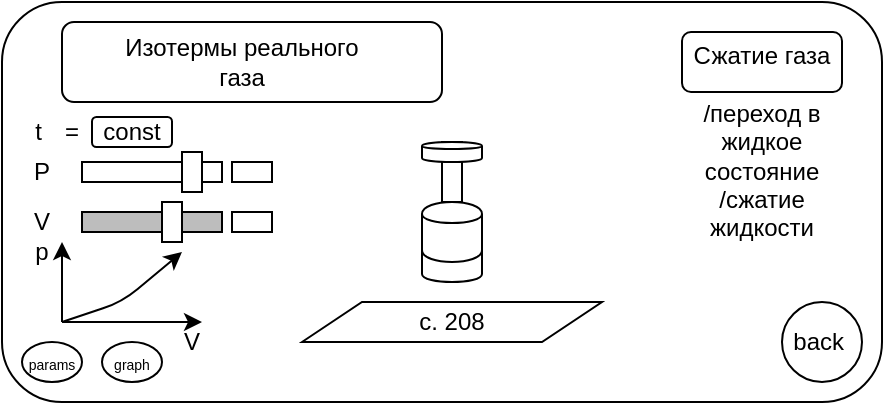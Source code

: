 <mxfile version="12.5.5" type="device"><diagram id="2E16KSJu8CzHRhpMUWWK" name="Page-1"><mxGraphModel dx="777" dy="506" grid="1" gridSize="10" guides="1" tooltips="1" connect="1" arrows="1" fold="1" page="1" pageScale="1" pageWidth="827" pageHeight="1169" math="0" shadow="0"><root><mxCell id="0"/><mxCell id="1" parent="0"/><mxCell id="jHHMCX33FU2J3n3sGqX1-1" value="" style="rounded=1;whiteSpace=wrap;html=1;" vertex="1" parent="1"><mxGeometry x="120" y="160" width="440" height="200" as="geometry"/></mxCell><mxCell id="jHHMCX33FU2J3n3sGqX1-2" value="" style="group" vertex="1" connectable="0" parent="1"><mxGeometry x="150" y="170" width="190" height="40" as="geometry"/></mxCell><mxCell id="jHHMCX33FU2J3n3sGqX1-3" value="" style="rounded=1;whiteSpace=wrap;html=1;" vertex="1" parent="jHHMCX33FU2J3n3sGqX1-2"><mxGeometry width="190" height="40" as="geometry"/></mxCell><mxCell id="jHHMCX33FU2J3n3sGqX1-4" value="Изотермы реального газа" style="text;html=1;strokeColor=none;fillColor=none;align=center;verticalAlign=middle;whiteSpace=wrap;rounded=0;" vertex="1" parent="jHHMCX33FU2J3n3sGqX1-2"><mxGeometry x="20" y="10" width="140" height="20" as="geometry"/></mxCell><mxCell id="jHHMCX33FU2J3n3sGqX1-5" value="c. 208" style="shape=parallelogram;perimeter=parallelogramPerimeter;whiteSpace=wrap;html=1;" vertex="1" parent="1"><mxGeometry x="270" y="310" width="150" height="20" as="geometry"/></mxCell><mxCell id="jHHMCX33FU2J3n3sGqX1-6" value="" style="rounded=1;whiteSpace=wrap;html=1;align=left;" vertex="1" parent="1"><mxGeometry x="460" y="175" width="80" height="30" as="geometry"/></mxCell><mxCell id="jHHMCX33FU2J3n3sGqX1-8" value="&lt;font style=&quot;font-size: 7px&quot;&gt;params&lt;/font&gt;" style="ellipse;whiteSpace=wrap;html=1;" vertex="1" parent="1"><mxGeometry x="130" y="330" width="30" height="20" as="geometry"/></mxCell><mxCell id="jHHMCX33FU2J3n3sGqX1-9" value="back&amp;nbsp;" style="ellipse;whiteSpace=wrap;html=1;" vertex="1" parent="1"><mxGeometry x="510" y="310" width="40" height="40" as="geometry"/></mxCell><mxCell id="jHHMCX33FU2J3n3sGqX1-10" value="&lt;font style=&quot;font-size: 7px&quot;&gt;graph&lt;/font&gt;" style="ellipse;whiteSpace=wrap;html=1;" vertex="1" parent="1"><mxGeometry x="170" y="330" width="30" height="20" as="geometry"/></mxCell><mxCell id="jHHMCX33FU2J3n3sGqX1-11" value="" style="shape=cylinder;whiteSpace=wrap;html=1;boundedLbl=1;backgroundOutline=1;" vertex="1" parent="1"><mxGeometry x="330" y="280" width="30" height="20" as="geometry"/></mxCell><mxCell id="jHHMCX33FU2J3n3sGqX1-22" value="" style="shape=cylinder;whiteSpace=wrap;html=1;boundedLbl=1;backgroundOutline=1;" vertex="1" parent="1"><mxGeometry x="330" y="260" width="30" height="30" as="geometry"/></mxCell><mxCell id="jHHMCX33FU2J3n3sGqX1-28" value="" style="rounded=0;whiteSpace=wrap;html=1;" vertex="1" parent="1"><mxGeometry x="340" y="230" width="10" height="30" as="geometry"/></mxCell><mxCell id="jHHMCX33FU2J3n3sGqX1-29" value="" style="shape=cylinder;whiteSpace=wrap;html=1;boundedLbl=1;backgroundOutline=1;" vertex="1" parent="1"><mxGeometry x="330" y="230" width="30" height="10" as="geometry"/></mxCell><mxCell id="jHHMCX33FU2J3n3sGqX1-34" value="" style="rounded=0;whiteSpace=wrap;html=1;strokeColor=#000000;fillColor=#FFFFFF;" vertex="1" parent="1"><mxGeometry x="160" y="240" width="70" height="10" as="geometry"/></mxCell><mxCell id="jHHMCX33FU2J3n3sGqX1-35" value="" style="rounded=0;whiteSpace=wrap;html=1;strokeColor=#000000;fillColor=#FFFFFF;" vertex="1" parent="1"><mxGeometry x="210" y="235" width="10" height="20" as="geometry"/></mxCell><mxCell id="jHHMCX33FU2J3n3sGqX1-36" value="P" style="text;html=1;strokeColor=none;fillColor=none;align=center;verticalAlign=middle;whiteSpace=wrap;rounded=0;" vertex="1" parent="1"><mxGeometry x="120" y="235" width="40" height="20" as="geometry"/></mxCell><mxCell id="jHHMCX33FU2J3n3sGqX1-37" value="" style="rounded=0;whiteSpace=wrap;html=1;strokeColor=#000000;fillColor=#FFFFFF;align=center;" vertex="1" parent="1"><mxGeometry x="235" y="240" width="20" height="10" as="geometry"/></mxCell><mxCell id="jHHMCX33FU2J3n3sGqX1-38" value="" style="rounded=0;whiteSpace=wrap;html=1;strokeColor=#000000;fillColor=#BDBDBD;" vertex="1" parent="1"><mxGeometry x="160" y="265" width="70" height="10" as="geometry"/></mxCell><mxCell id="jHHMCX33FU2J3n3sGqX1-39" value="" style="rounded=0;whiteSpace=wrap;html=1;strokeColor=#000000;fillColor=#FFFFFF;" vertex="1" parent="1"><mxGeometry x="235" y="265" width="20" height="10" as="geometry"/></mxCell><mxCell id="jHHMCX33FU2J3n3sGqX1-40" value="" style="rounded=0;whiteSpace=wrap;html=1;strokeColor=#000000;fillColor=#FFFFFF;" vertex="1" parent="1"><mxGeometry x="200" y="260" width="10" height="20" as="geometry"/></mxCell><mxCell id="jHHMCX33FU2J3n3sGqX1-41" value="V" style="text;html=1;strokeColor=none;fillColor=none;align=center;verticalAlign=middle;whiteSpace=wrap;rounded=0;" vertex="1" parent="1"><mxGeometry x="120" y="260" width="40" height="20" as="geometry"/></mxCell><mxCell id="jHHMCX33FU2J3n3sGqX1-42" value="t&amp;nbsp;" style="text;html=1;strokeColor=none;fillColor=none;align=center;verticalAlign=middle;whiteSpace=wrap;rounded=0;" vertex="1" parent="1"><mxGeometry x="125" y="215" width="30" height="20" as="geometry"/></mxCell><mxCell id="jHHMCX33FU2J3n3sGqX1-43" value="=" style="text;html=1;strokeColor=none;fillColor=none;align=center;verticalAlign=middle;whiteSpace=wrap;rounded=0;" vertex="1" parent="1"><mxGeometry x="140" y="215" width="30" height="20" as="geometry"/></mxCell><mxCell id="jHHMCX33FU2J3n3sGqX1-44" value="const" style="rounded=1;whiteSpace=wrap;html=1;" vertex="1" parent="1"><mxGeometry x="165" y="217.5" width="40" height="15" as="geometry"/></mxCell><mxCell id="jHHMCX33FU2J3n3sGqX1-45" value="Сжатие газа&lt;br&gt;&lt;br&gt;/переход в жидкое состояние&lt;br&gt;/сжатие жидкости" style="text;html=1;strokeColor=none;fillColor=none;align=center;verticalAlign=middle;whiteSpace=wrap;rounded=0;" vertex="1" parent="1"><mxGeometry x="460" y="220" width="80" height="20" as="geometry"/></mxCell><mxCell id="jHHMCX33FU2J3n3sGqX1-47" value="" style="endArrow=classic;html=1;entryX=0.5;entryY=1;entryDx=0;entryDy=0;exitX=0.5;exitY=0;exitDx=0;exitDy=0;" edge="1" parent="1"><mxGeometry width="50" height="50" relative="1" as="geometry"><mxPoint x="150" y="320" as="sourcePoint"/><mxPoint x="150" y="280" as="targetPoint"/></mxGeometry></mxCell><mxCell id="jHHMCX33FU2J3n3sGqX1-56" value="" style="endArrow=classic;html=1;entryX=0;entryY=0;entryDx=0;entryDy=0;exitX=1;exitY=0;exitDx=0;exitDy=0;" edge="1" parent="1"><mxGeometry width="50" height="50" relative="1" as="geometry"><mxPoint x="150" y="320" as="sourcePoint"/><mxPoint x="220" y="320" as="targetPoint"/></mxGeometry></mxCell><mxCell id="jHHMCX33FU2J3n3sGqX1-62" value="" style="endArrow=classic;html=1;entryX=0;entryY=1;entryDx=0;entryDy=0;" edge="1" parent="1"><mxGeometry width="50" height="50" relative="1" as="geometry"><mxPoint x="150" y="320" as="sourcePoint"/><mxPoint x="210" y="285" as="targetPoint"/><Array as="points"><mxPoint x="180" y="310"/></Array></mxGeometry></mxCell><mxCell id="jHHMCX33FU2J3n3sGqX1-63" value="p" style="text;html=1;strokeColor=none;fillColor=none;align=center;verticalAlign=middle;whiteSpace=wrap;rounded=0;" vertex="1" parent="1"><mxGeometry x="120" y="275" width="40" height="20" as="geometry"/></mxCell><mxCell id="jHHMCX33FU2J3n3sGqX1-64" value="V" style="text;html=1;strokeColor=none;fillColor=none;align=center;verticalAlign=middle;whiteSpace=wrap;rounded=0;" vertex="1" parent="1"><mxGeometry x="195" y="320" width="40" height="20" as="geometry"/></mxCell></root></mxGraphModel></diagram></mxfile>
